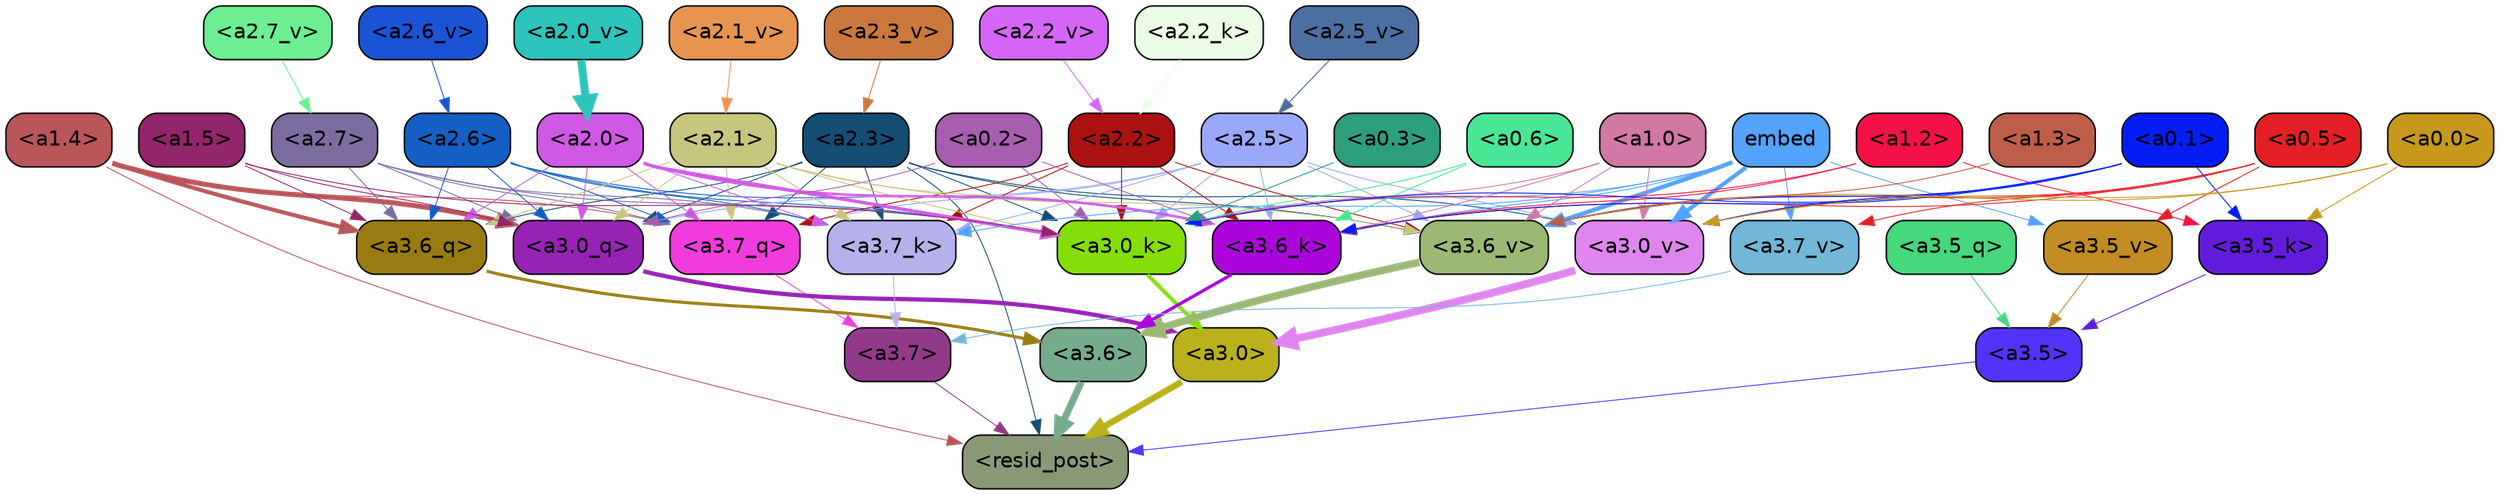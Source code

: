 strict digraph "" {
	graph [bgcolor=transparent,
		layout=dot,
		overlap=false,
		splines=true
	];
	"<a3.7>"	[color=black,
		fillcolor="#913a8a",
		fontname=Helvetica,
		shape=box,
		style="filled, rounded"];
	"<resid_post>"	[color=black,
		fillcolor="#899976",
		fontname=Helvetica,
		shape=box,
		style="filled, rounded"];
	"<a3.7>" -> "<resid_post>"	[color="#913a8a",
		penwidth=0.6];
	"<a3.6>"	[color=black,
		fillcolor="#76ab8b",
		fontname=Helvetica,
		shape=box,
		style="filled, rounded"];
	"<a3.6>" -> "<resid_post>"	[color="#76ab8b",
		penwidth=4.646730065345764];
	"<a3.5>"	[color=black,
		fillcolor="#5133fa",
		fontname=Helvetica,
		shape=box,
		style="filled, rounded"];
	"<a3.5>" -> "<resid_post>"	[color="#5133fa",
		penwidth=0.6];
	"<a3.0>"	[color=black,
		fillcolor="#bab11d",
		fontname=Helvetica,
		shape=box,
		style="filled, rounded"];
	"<a3.0>" -> "<resid_post>"	[color="#bab11d",
		penwidth=4.323132634162903];
	"<a2.3>"	[color=black,
		fillcolor="#144d74",
		fontname=Helvetica,
		shape=box,
		style="filled, rounded"];
	"<a2.3>" -> "<resid_post>"	[color="#144d74",
		penwidth=0.6];
	"<a3.7_q>"	[color=black,
		fillcolor="#f03cdc",
		fontname=Helvetica,
		shape=box,
		style="filled, rounded"];
	"<a2.3>" -> "<a3.7_q>"	[color="#144d74",
		penwidth=0.6];
	"<a3.6_q>"	[color=black,
		fillcolor="#997c11",
		fontname=Helvetica,
		shape=box,
		style="filled, rounded"];
	"<a2.3>" -> "<a3.6_q>"	[color="#144d74",
		penwidth=0.6];
	"<a3.0_q>"	[color=black,
		fillcolor="#9723b4",
		fontname=Helvetica,
		shape=box,
		style="filled, rounded"];
	"<a2.3>" -> "<a3.0_q>"	[color="#144d74",
		penwidth=0.6];
	"<a3.7_k>"	[color=black,
		fillcolor="#b5b1ec",
		fontname=Helvetica,
		shape=box,
		style="filled, rounded"];
	"<a2.3>" -> "<a3.7_k>"	[color="#144d74",
		penwidth=0.6];
	"<a3.0_k>"	[color=black,
		fillcolor="#85de09",
		fontname=Helvetica,
		shape=box,
		style="filled, rounded"];
	"<a2.3>" -> "<a3.0_k>"	[color="#144d74",
		penwidth=0.6];
	"<a3.6_v>"	[color=black,
		fillcolor="#9bb875",
		fontname=Helvetica,
		shape=box,
		style="filled, rounded"];
	"<a2.3>" -> "<a3.6_v>"	[color="#144d74",
		penwidth=0.6];
	"<a3.0_v>"	[color=black,
		fillcolor="#de86ee",
		fontname=Helvetica,
		shape=box,
		style="filled, rounded"];
	"<a2.3>" -> "<a3.0_v>"	[color="#144d74",
		penwidth=0.6];
	"<a1.4>"	[color=black,
		fillcolor="#ba555a",
		fontname=Helvetica,
		shape=box,
		style="filled, rounded"];
	"<a1.4>" -> "<resid_post>"	[color="#ba555a",
		penwidth=0.6];
	"<a1.4>" -> "<a3.7_q>"	[color="#ba555a",
		penwidth=0.6];
	"<a1.4>" -> "<a3.6_q>"	[color="#ba555a",
		penwidth=2.700703263282776];
	"<a1.4>" -> "<a3.0_q>"	[color="#ba555a",
		penwidth=3.34255850315094];
	"<a3.7_q>" -> "<a3.7>"	[color="#f03cdc",
		penwidth=0.6];
	"<a3.6_q>" -> "<a3.6>"	[color="#997c11",
		penwidth=2.03758105635643];
	"<a3.5_q>"	[color=black,
		fillcolor="#47d77c",
		fontname=Helvetica,
		shape=box,
		style="filled, rounded"];
	"<a3.5_q>" -> "<a3.5>"	[color="#47d77c",
		penwidth=0.6];
	"<a3.0_q>" -> "<a3.0>"	[color="#9723b4",
		penwidth=2.8638100624084473];
	"<a3.7_k>" -> "<a3.7>"	[color="#b5b1ec",
		penwidth=0.6];
	"<a3.6_k>"	[color=black,
		fillcolor="#ab05dc",
		fontname=Helvetica,
		shape=box,
		style="filled, rounded"];
	"<a3.6_k>" -> "<a3.6>"	[color="#ab05dc",
		penwidth=2.174198240041733];
	"<a3.5_k>"	[color=black,
		fillcolor="#611cdb",
		fontname=Helvetica,
		shape=box,
		style="filled, rounded"];
	"<a3.5_k>" -> "<a3.5>"	[color="#611cdb",
		penwidth=0.6];
	"<a3.0_k>" -> "<a3.0>"	[color="#85de09",
		penwidth=2.6274144649505615];
	"<a3.7_v>"	[color=black,
		fillcolor="#72b7d8",
		fontname=Helvetica,
		shape=box,
		style="filled, rounded"];
	"<a3.7_v>" -> "<a3.7>"	[color="#72b7d8",
		penwidth=0.6];
	"<a3.6_v>" -> "<a3.6>"	[color="#9bb875",
		penwidth=5.002329230308533];
	"<a3.5_v>"	[color=black,
		fillcolor="#c28c23",
		fontname=Helvetica,
		shape=box,
		style="filled, rounded"];
	"<a3.5_v>" -> "<a3.5>"	[color="#c28c23",
		penwidth=0.6];
	"<a3.0_v>" -> "<a3.0>"	[color="#de86ee",
		penwidth=5.188832879066467];
	"<a2.7>"	[color=black,
		fillcolor="#7d6d9f",
		fontname=Helvetica,
		shape=box,
		style="filled, rounded"];
	"<a2.7>" -> "<a3.7_q>"	[color="#7d6d9f",
		penwidth=0.6];
	"<a2.7>" -> "<a3.6_q>"	[color="#7d6d9f",
		penwidth=0.6];
	"<a2.7>" -> "<a3.0_q>"	[color="#7d6d9f",
		penwidth=0.6];
	"<a2.7>" -> "<a3.7_k>"	[color="#7d6d9f",
		penwidth=0.6];
	"<a2.7>" -> "<a3.0_k>"	[color="#7d6d9f",
		penwidth=0.6];
	"<a2.6>"	[color=black,
		fillcolor="#135fc4",
		fontname=Helvetica,
		shape=box,
		style="filled, rounded"];
	"<a2.6>" -> "<a3.7_q>"	[color="#135fc4",
		penwidth=0.6];
	"<a2.6>" -> "<a3.6_q>"	[color="#135fc4",
		penwidth=0.6];
	"<a2.6>" -> "<a3.0_q>"	[color="#135fc4",
		penwidth=0.6];
	"<a2.6>" -> "<a3.7_k>"	[color="#135fc4",
		penwidth=0.6];
	"<a2.6>" -> "<a3.6_k>"	[color="#135fc4",
		penwidth=0.6];
	"<a2.6>" -> "<a3.0_k>"	[color="#135fc4",
		penwidth=0.6];
	"<a2.5>"	[color=black,
		fillcolor="#99a9f8",
		fontname=Helvetica,
		shape=box,
		style="filled, rounded"];
	"<a2.5>" -> "<a3.7_q>"	[color="#99a9f8",
		penwidth=0.6];
	"<a2.5>" -> "<a3.0_q>"	[color="#99a9f8",
		penwidth=0.6];
	"<a2.5>" -> "<a3.7_k>"	[color="#99a9f8",
		penwidth=0.6];
	"<a2.5>" -> "<a3.6_k>"	[color="#99a9f8",
		penwidth=0.6];
	"<a2.5>" -> "<a3.0_k>"	[color="#99a9f8",
		penwidth=0.6];
	"<a2.5>" -> "<a3.6_v>"	[color="#99a9f8",
		penwidth=0.6];
	"<a2.5>" -> "<a3.0_v>"	[color="#99a9f8",
		penwidth=0.6];
	"<a2.2>"	[color=black,
		fillcolor="#aa1110",
		fontname=Helvetica,
		shape=box,
		style="filled, rounded"];
	"<a2.2>" -> "<a3.7_q>"	[color="#aa1110",
		penwidth=0.6];
	"<a2.2>" -> "<a3.7_k>"	[color="#aa1110",
		penwidth=0.6];
	"<a2.2>" -> "<a3.6_k>"	[color="#aa1110",
		penwidth=0.6];
	"<a2.2>" -> "<a3.0_k>"	[color="#aa1110",
		penwidth=0.6];
	"<a2.2>" -> "<a3.6_v>"	[color="#aa1110",
		penwidth=0.6];
	"<a2.1>"	[color=black,
		fillcolor="#c6c67f",
		fontname=Helvetica,
		shape=box,
		style="filled, rounded"];
	"<a2.1>" -> "<a3.7_q>"	[color="#c6c67f",
		penwidth=0.6];
	"<a2.1>" -> "<a3.6_q>"	[color="#c6c67f",
		penwidth=0.6];
	"<a2.1>" -> "<a3.0_q>"	[color="#c6c67f",
		penwidth=0.6];
	"<a2.1>" -> "<a3.7_k>"	[color="#c6c67f",
		penwidth=0.6];
	"<a2.1>" -> "<a3.6_k>"	[color="#c6c67f",
		penwidth=0.6];
	"<a2.1>" -> "<a3.0_k>"	[color="#c6c67f",
		penwidth=0.6];
	"<a2.1>" -> "<a3.6_v>"	[color="#c6c67f",
		penwidth=0.6];
	"<a2.0>"	[color=black,
		fillcolor="#cf59e4",
		fontname=Helvetica,
		shape=box,
		style="filled, rounded"];
	"<a2.0>" -> "<a3.7_q>"	[color="#cf59e4",
		penwidth=0.6];
	"<a2.0>" -> "<a3.6_q>"	[color="#cf59e4",
		penwidth=0.6];
	"<a2.0>" -> "<a3.0_q>"	[color="#cf59e4",
		penwidth=0.6];
	"<a2.0>" -> "<a3.7_k>"	[color="#cf59e4",
		penwidth=0.6];
	"<a2.0>" -> "<a3.6_k>"	[color="#cf59e4",
		penwidth=1.6454488784074783];
	"<a2.0>" -> "<a3.0_k>"	[color="#cf59e4",
		penwidth=2.2218968719244003];
	"<a1.5>"	[color=black,
		fillcolor="#93256b",
		fontname=Helvetica,
		shape=box,
		style="filled, rounded"];
	"<a1.5>" -> "<a3.6_q>"	[color="#93256b",
		penwidth=0.6];
	"<a1.5>" -> "<a3.0_q>"	[color="#93256b",
		penwidth=0.6];
	"<a1.5>" -> "<a3.0_k>"	[color="#93256b",
		penwidth=0.6];
	"<a0.2>"	[color=black,
		fillcolor="#a75eb0",
		fontname=Helvetica,
		shape=box,
		style="filled, rounded"];
	"<a0.2>" -> "<a3.0_q>"	[color="#a75eb0",
		penwidth=0.6];
	"<a0.2>" -> "<a3.6_k>"	[color="#a75eb0",
		penwidth=0.6];
	"<a0.2>" -> "<a3.0_k>"	[color="#a75eb0",
		penwidth=0.6];
	embed	[color=black,
		fillcolor="#53a2fb",
		fontname=Helvetica,
		shape=box,
		style="filled, rounded"];
	embed -> "<a3.7_k>"	[color="#53a2fb",
		penwidth=0.6];
	embed -> "<a3.6_k>"	[color="#53a2fb",
		penwidth=0.6];
	embed -> "<a3.0_k>"	[color="#53a2fb",
		penwidth=0.6];
	embed -> "<a3.7_v>"	[color="#53a2fb",
		penwidth=0.6];
	embed -> "<a3.6_v>"	[color="#53a2fb",
		penwidth=2.8301228284835815];
	embed -> "<a3.5_v>"	[color="#53a2fb",
		penwidth=0.6];
	embed -> "<a3.0_v>"	[color="#53a2fb",
		penwidth=2.7660785913467407];
	"<a1.2>"	[color=black,
		fillcolor="#f41145",
		fontname=Helvetica,
		shape=box,
		style="filled, rounded"];
	"<a1.2>" -> "<a3.6_k>"	[color="#f41145",
		penwidth=0.6];
	"<a1.2>" -> "<a3.5_k>"	[color="#f41145",
		penwidth=0.6];
	"<a1.2>" -> "<a3.0_k>"	[color="#f41145",
		penwidth=0.6];
	"<a1.0>"	[color=black,
		fillcolor="#d178a5",
		fontname=Helvetica,
		shape=box,
		style="filled, rounded"];
	"<a1.0>" -> "<a3.6_k>"	[color="#d178a5",
		penwidth=0.6];
	"<a1.0>" -> "<a3.0_k>"	[color="#d178a5",
		penwidth=0.6];
	"<a1.0>" -> "<a3.6_v>"	[color="#d178a5",
		penwidth=0.6];
	"<a1.0>" -> "<a3.0_v>"	[color="#d178a5",
		penwidth=0.6];
	"<a0.6>"	[color=black,
		fillcolor="#49e795",
		fontname=Helvetica,
		shape=box,
		style="filled, rounded"];
	"<a0.6>" -> "<a3.6_k>"	[color="#49e795",
		penwidth=0.6];
	"<a0.6>" -> "<a3.0_k>"	[color="#49e795",
		penwidth=0.6];
	"<a0.5>"	[color=black,
		fillcolor="#e42026",
		fontname=Helvetica,
		shape=box,
		style="filled, rounded"];
	"<a0.5>" -> "<a3.6_k>"	[color="#e42026",
		penwidth=0.6];
	"<a0.5>" -> "<a3.7_v>"	[color="#e42026",
		penwidth=0.6];
	"<a0.5>" -> "<a3.6_v>"	[color="#e42026",
		penwidth=0.6];
	"<a0.5>" -> "<a3.5_v>"	[color="#e42026",
		penwidth=0.6];
	"<a0.5>" -> "<a3.0_v>"	[color="#e42026",
		penwidth=0.6124261617660522];
	"<a0.1>"	[color=black,
		fillcolor="#041df5",
		fontname=Helvetica,
		shape=box,
		style="filled, rounded"];
	"<a0.1>" -> "<a3.6_k>"	[color="#041df5",
		penwidth=0.6];
	"<a0.1>" -> "<a3.5_k>"	[color="#041df5",
		penwidth=0.6];
	"<a0.1>" -> "<a3.0_k>"	[color="#041df5",
		penwidth=0.6];
	"<a0.1>" -> "<a3.6_v>"	[color="#041df5",
		penwidth=0.6];
	"<a0.1>" -> "<a3.0_v>"	[color="#041df5",
		penwidth=0.6];
	"<a0.0>"	[color=black,
		fillcolor="#c6991d",
		fontname=Helvetica,
		shape=box,
		style="filled, rounded"];
	"<a0.0>" -> "<a3.5_k>"	[color="#c6991d",
		penwidth=0.6];
	"<a0.0>" -> "<a3.6_v>"	[color="#c6991d",
		penwidth=0.6];
	"<a0.0>" -> "<a3.0_v>"	[color="#c6991d",
		penwidth=0.6];
	"<a0.3>"	[color=black,
		fillcolor="#2d9f7d",
		fontname=Helvetica,
		shape=box,
		style="filled, rounded"];
	"<a0.3>" -> "<a3.0_k>"	[color="#2d9f7d",
		penwidth=0.6];
	"<a1.3>"	[color=black,
		fillcolor="#be5e4a",
		fontname=Helvetica,
		shape=box,
		style="filled, rounded"];
	"<a1.3>" -> "<a3.6_v>"	[color="#be5e4a",
		penwidth=0.6];
	"<a2.2_k>"	[color=black,
		fillcolor="#ecfde6",
		fontname=Helvetica,
		shape=box,
		style="filled, rounded"];
	"<a2.2_k>" -> "<a2.2>"	[color="#ecfde6",
		penwidth=0.9331893920898438];
	"<a2.7_v>"	[color=black,
		fillcolor="#6dee92",
		fontname=Helvetica,
		shape=box,
		style="filled, rounded"];
	"<a2.7_v>" -> "<a2.7>"	[color="#6dee92",
		penwidth=0.6];
	"<a2.6_v>"	[color=black,
		fillcolor="#1b53d6",
		fontname=Helvetica,
		shape=box,
		style="filled, rounded"];
	"<a2.6_v>" -> "<a2.6>"	[color="#1b53d6",
		penwidth=0.6];
	"<a2.5_v>"	[color=black,
		fillcolor="#4b6fa2",
		fontname=Helvetica,
		shape=box,
		style="filled, rounded"];
	"<a2.5_v>" -> "<a2.5>"	[color="#4b6fa2",
		penwidth=0.6657319068908691];
	"<a2.3_v>"	[color=black,
		fillcolor="#ca783e",
		fontname=Helvetica,
		shape=box,
		style="filled, rounded"];
	"<a2.3_v>" -> "<a2.3>"	[color="#ca783e",
		penwidth=0.6];
	"<a2.2_v>"	[color=black,
		fillcolor="#d566f8",
		fontname=Helvetica,
		shape=box,
		style="filled, rounded"];
	"<a2.2_v>" -> "<a2.2>"	[color="#d566f8",
		penwidth=0.6];
	"<a2.1_v>"	[color=black,
		fillcolor="#e89451",
		fontname=Helvetica,
		shape=box,
		style="filled, rounded"];
	"<a2.1_v>" -> "<a2.1>"	[color="#e89451",
		penwidth=0.6];
	"<a2.0_v>"	[color=black,
		fillcolor="#2cc4bb",
		fontname=Helvetica,
		shape=box,
		style="filled, rounded"];
	"<a2.0_v>" -> "<a2.0>"	[color="#2cc4bb",
		penwidth=5.380099236965179];
}
